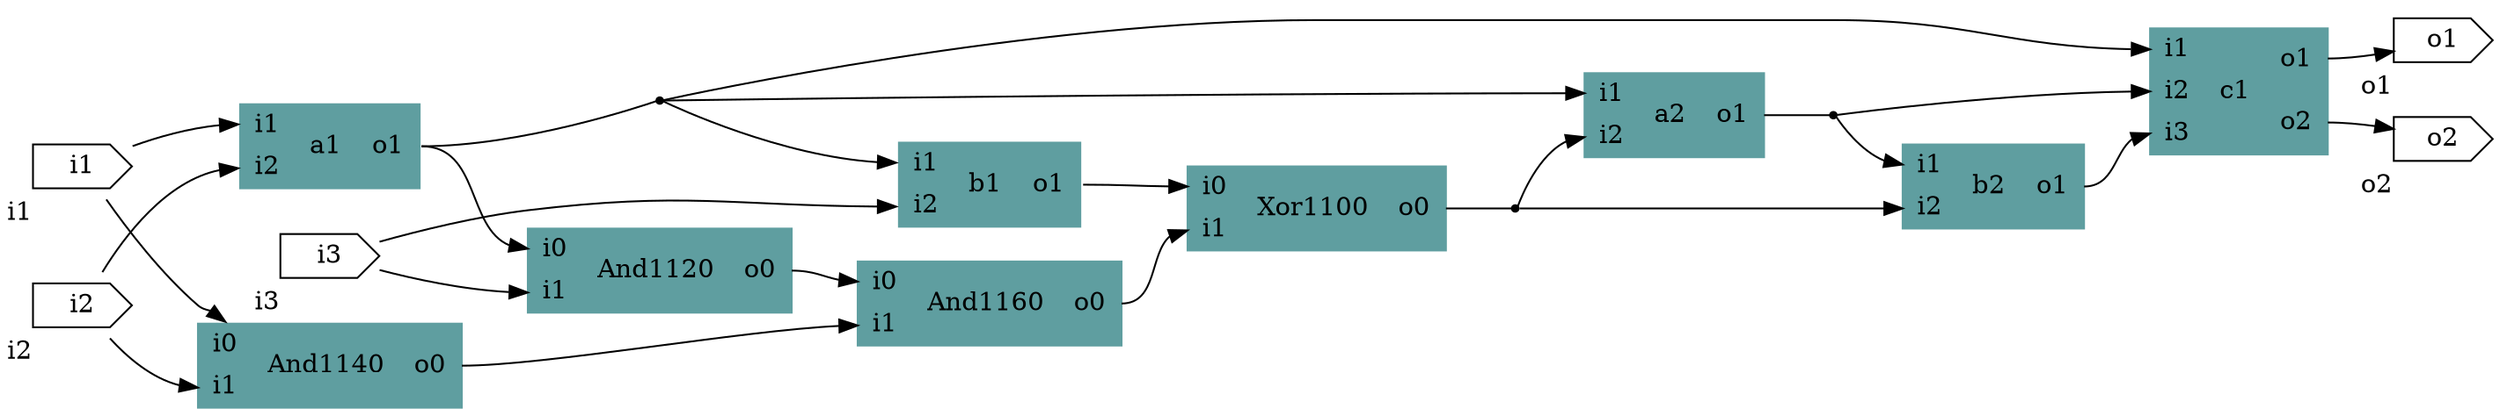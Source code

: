# Test
digraph test_circ {
  graph [rankdir = LR];
  a1[shape=record; style=filled;color=cadetblue; label="{{<i1>i1|<i2>i2}| a1 |{<o1>o1}}"]
  a2[shape=record; style=filled;color=cadetblue; label="{{<i1>i1|<i2>i2}| a2 |{<o1>o1}}"]
  b1[shape=record; style=filled;color=cadetblue; label="{{<i1>i1|<i2>i2}| b1 |{<o1>o1}}"]
  b2[shape=record; style=filled;color=cadetblue; label="{{<i1>i1|<i2>i2}| b2 |{<o1>o1}}"]
  c1[shape=record; style=filled;color=cadetblue; label="{{<i1>i1|<i2>i2|<i3>i3}| c1 |{<o1>o1|<o2>o2}}"]
  Xor1100[shape=record; style=filled;color=cadetblue; label="{{<i0>i0|<i1>i1}| Xor1100 |{<o0>o0}}"]
  And1120[shape=record; style=filled;color=cadetblue; label="{{<i0>i0|<i1>i1}| And1120 |{<o0>o0}}"]
  And1140[shape=record; style=filled;color=cadetblue; label="{{<i0>i0|<i1>i1}| And1140 |{<o0>o0}}"]
  And1160[shape=record; style=filled;color=cadetblue; label="{{<i0>i0|<i1>i1}| And1160 |{<o0>o0}}"]
  i1[shape=cds,xlabel="i1"]
  i2[shape=cds,xlabel="i2"]
  i3[shape=cds,xlabel="i3"]
  o1[shape=cds,xlabel="o1"]
  o2[shape=cds,xlabel="o2"]
  i1 -> a1:i1;
  i1 -> And1140:i0;
  i2 -> a1:i2;
  i2 -> And1140:i1;
  i3 -> b1:i2;
  i3 -> And1120:i1;
  w1[shape=point];
  a1:o1 -> w1[arrowhead=none]
  w1 -> b1:i1;
  w1 -> a2:i1;
  w1 -> c1:i1;
  a1:o1 -> And1120:i0;
  w3[shape=point];
  a2:o1 -> w3[arrowhead=none]
  w3 -> b2:i1;
  w3 -> c1:i2;
  b1:o1 -> Xor1100:i0;
  b2:o1 -> c1:i3;
  c1:o1 -> o1;
  c1:o2 -> o2;
  w2[shape=point];
  Xor1100:o0 -> w2[arrowhead=none]
  w2 -> a2:i2;
  w2 -> b2:i2;
  And1120:o0 -> And1160:i0;
  And1140:o0 -> And1160:i1;
  And1160:o0 -> Xor1100:i1;
}
